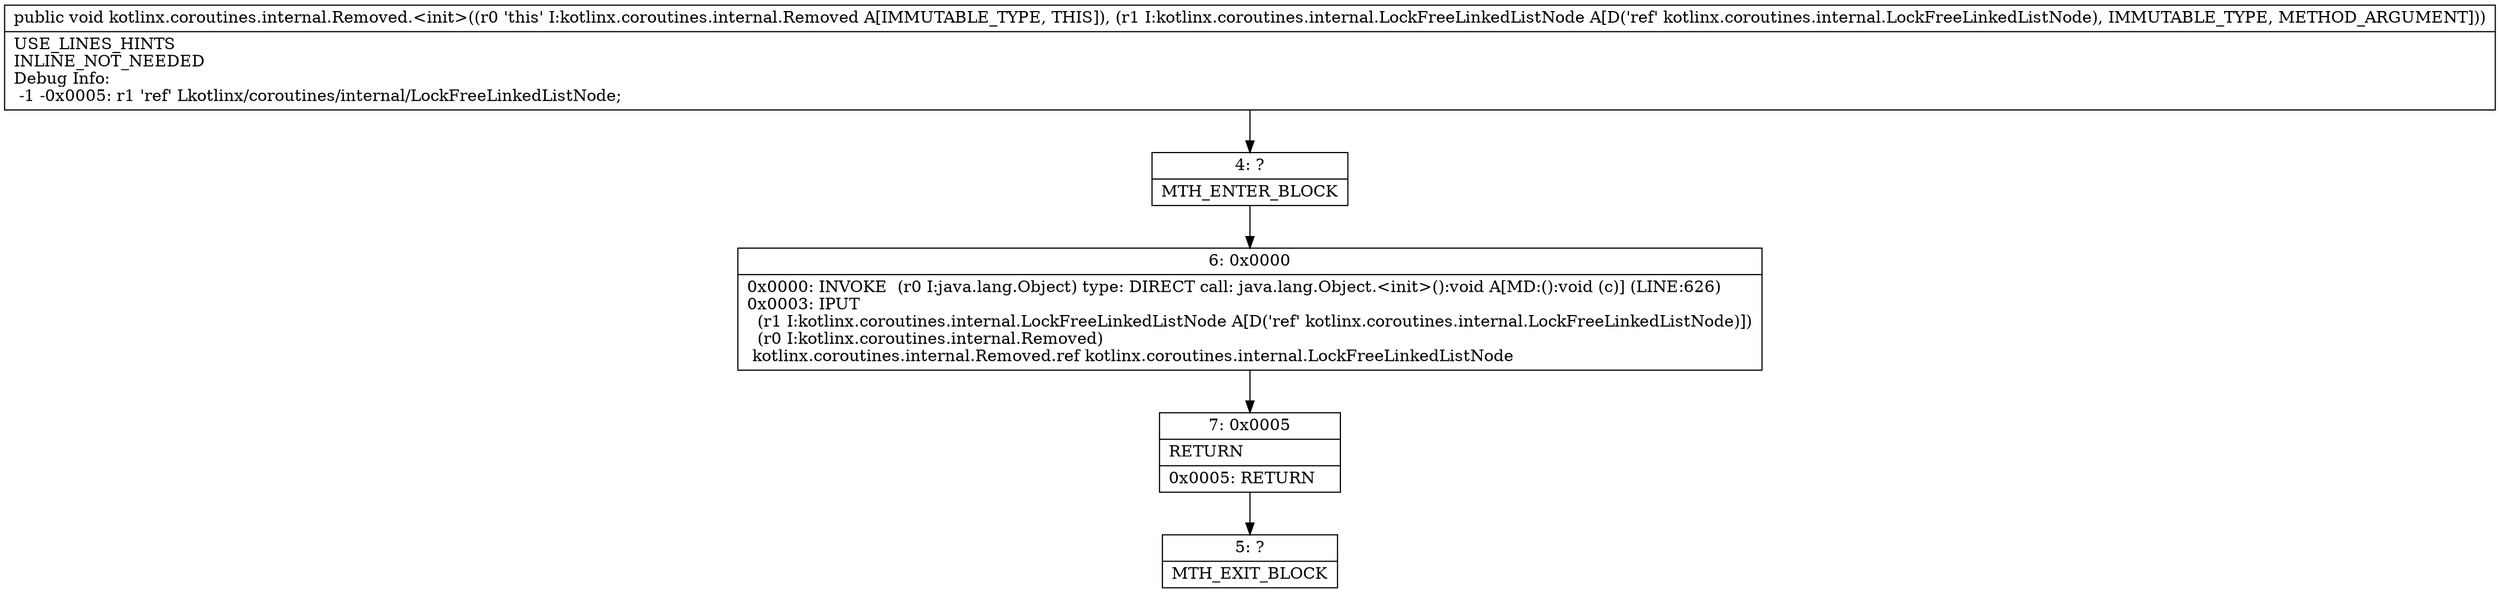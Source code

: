 digraph "CFG forkotlinx.coroutines.internal.Removed.\<init\>(Lkotlinx\/coroutines\/internal\/LockFreeLinkedListNode;)V" {
Node_4 [shape=record,label="{4\:\ ?|MTH_ENTER_BLOCK\l}"];
Node_6 [shape=record,label="{6\:\ 0x0000|0x0000: INVOKE  (r0 I:java.lang.Object) type: DIRECT call: java.lang.Object.\<init\>():void A[MD:():void (c)] (LINE:626)\l0x0003: IPUT  \l  (r1 I:kotlinx.coroutines.internal.LockFreeLinkedListNode A[D('ref' kotlinx.coroutines.internal.LockFreeLinkedListNode)])\l  (r0 I:kotlinx.coroutines.internal.Removed)\l kotlinx.coroutines.internal.Removed.ref kotlinx.coroutines.internal.LockFreeLinkedListNode \l}"];
Node_7 [shape=record,label="{7\:\ 0x0005|RETURN\l|0x0005: RETURN   \l}"];
Node_5 [shape=record,label="{5\:\ ?|MTH_EXIT_BLOCK\l}"];
MethodNode[shape=record,label="{public void kotlinx.coroutines.internal.Removed.\<init\>((r0 'this' I:kotlinx.coroutines.internal.Removed A[IMMUTABLE_TYPE, THIS]), (r1 I:kotlinx.coroutines.internal.LockFreeLinkedListNode A[D('ref' kotlinx.coroutines.internal.LockFreeLinkedListNode), IMMUTABLE_TYPE, METHOD_ARGUMENT]))  | USE_LINES_HINTS\lINLINE_NOT_NEEDED\lDebug Info:\l  \-1 \-0x0005: r1 'ref' Lkotlinx\/coroutines\/internal\/LockFreeLinkedListNode;\l}"];
MethodNode -> Node_4;Node_4 -> Node_6;
Node_6 -> Node_7;
Node_7 -> Node_5;
}

